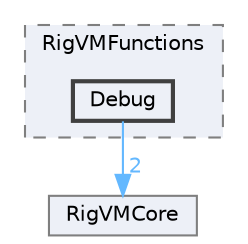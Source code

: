 digraph "Debug"
{
 // INTERACTIVE_SVG=YES
 // LATEX_PDF_SIZE
  bgcolor="transparent";
  edge [fontname=Helvetica,fontsize=10,labelfontname=Helvetica,labelfontsize=10];
  node [fontname=Helvetica,fontsize=10,shape=box,height=0.2,width=0.4];
  compound=true
  subgraph clusterdir_2ea3c46b37758ecbfb4981bd7f3dbc1d {
    graph [ bgcolor="#edf0f7", pencolor="grey50", label="RigVMFunctions", fontname=Helvetica,fontsize=10 style="filled,dashed", URL="dir_2ea3c46b37758ecbfb4981bd7f3dbc1d.html",tooltip=""]
  dir_e2be2e0ef6cfcb33c9f83754e882f2ec [label="Debug", fillcolor="#edf0f7", color="grey25", style="filled,bold", URL="dir_e2be2e0ef6cfcb33c9f83754e882f2ec.html",tooltip=""];
  }
  dir_0c92e88e414b6b43407e8a5cc0feb0c2 [label="RigVMCore", fillcolor="#edf0f7", color="grey50", style="filled", URL="dir_0c92e88e414b6b43407e8a5cc0feb0c2.html",tooltip=""];
  dir_e2be2e0ef6cfcb33c9f83754e882f2ec->dir_0c92e88e414b6b43407e8a5cc0feb0c2 [headlabel="2", labeldistance=1.5 headhref="dir_000298_000974.html" href="dir_000298_000974.html" color="steelblue1" fontcolor="steelblue1"];
}
